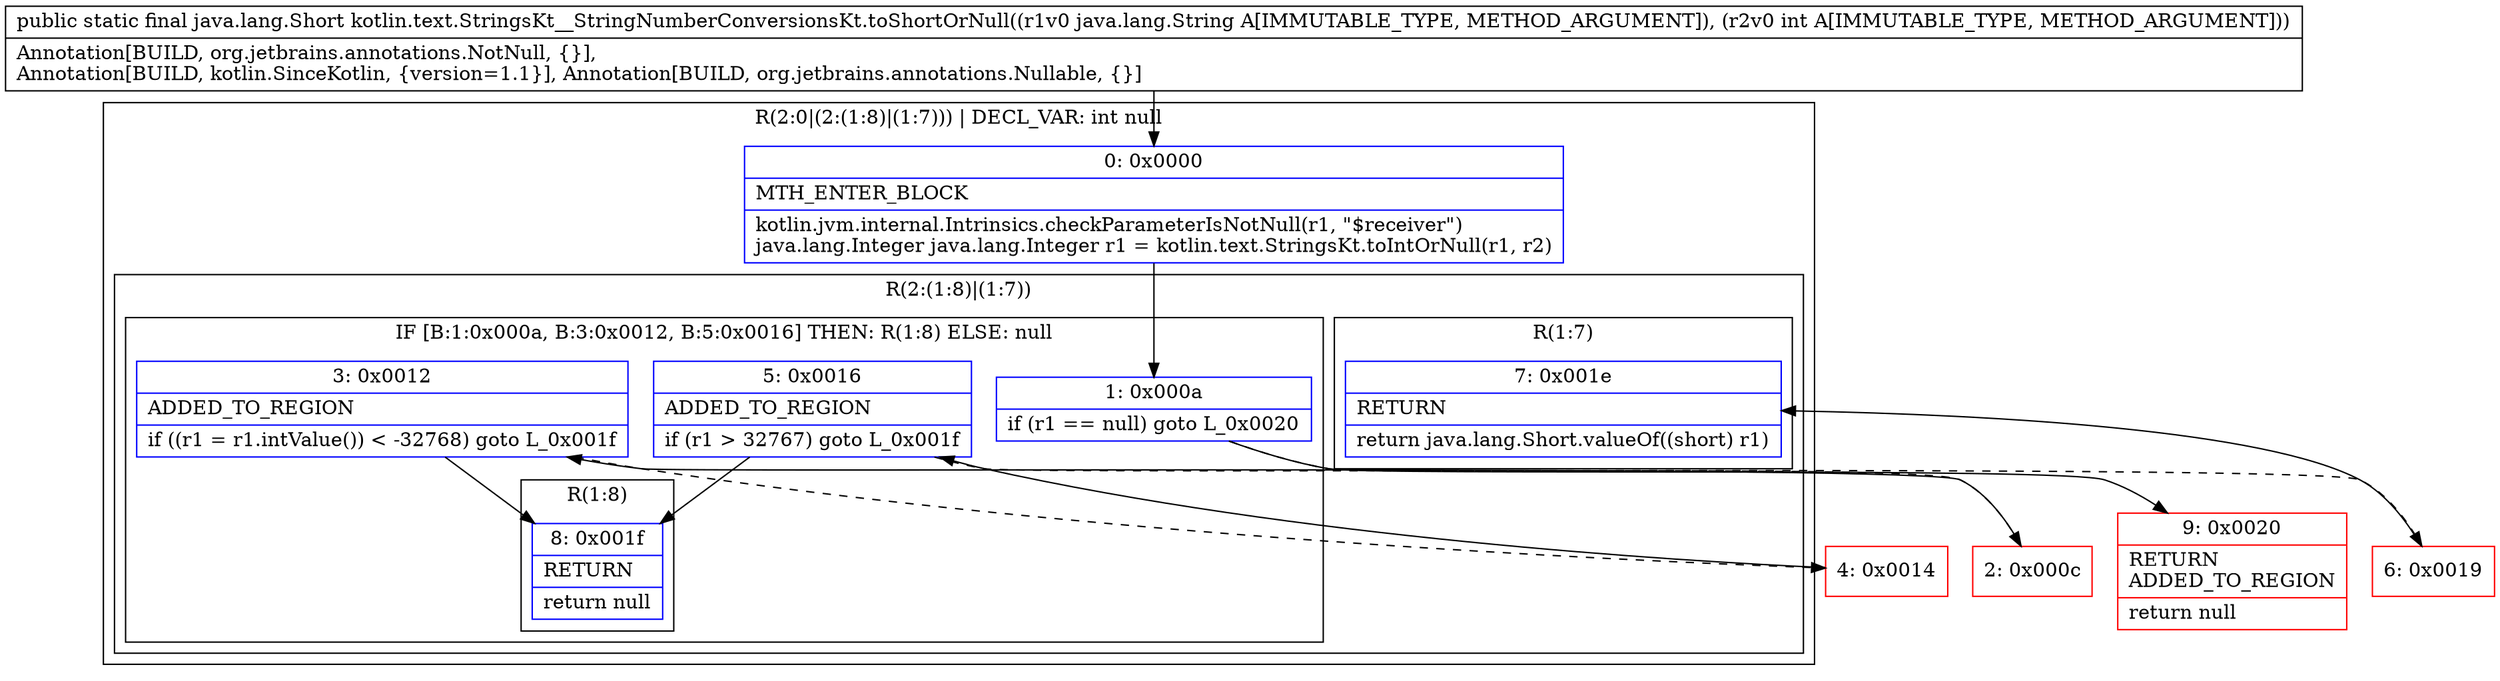 digraph "CFG forkotlin.text.StringsKt__StringNumberConversionsKt.toShortOrNull(Ljava\/lang\/String;I)Ljava\/lang\/Short;" {
subgraph cluster_Region_1311951502 {
label = "R(2:0|(2:(1:8)|(1:7))) | DECL_VAR: int null\l";
node [shape=record,color=blue];
Node_0 [shape=record,label="{0\:\ 0x0000|MTH_ENTER_BLOCK\l|kotlin.jvm.internal.Intrinsics.checkParameterIsNotNull(r1, \"$receiver\")\ljava.lang.Integer java.lang.Integer r1 = kotlin.text.StringsKt.toIntOrNull(r1, r2)\l}"];
subgraph cluster_Region_820931143 {
label = "R(2:(1:8)|(1:7))";
node [shape=record,color=blue];
subgraph cluster_IfRegion_222805639 {
label = "IF [B:1:0x000a, B:3:0x0012, B:5:0x0016] THEN: R(1:8) ELSE: null";
node [shape=record,color=blue];
Node_1 [shape=record,label="{1\:\ 0x000a|if (r1 == null) goto L_0x0020\l}"];
Node_3 [shape=record,label="{3\:\ 0x0012|ADDED_TO_REGION\l|if ((r1 = r1.intValue()) \< \-32768) goto L_0x001f\l}"];
Node_5 [shape=record,label="{5\:\ 0x0016|ADDED_TO_REGION\l|if (r1 \> 32767) goto L_0x001f\l}"];
subgraph cluster_Region_349943729 {
label = "R(1:8)";
node [shape=record,color=blue];
Node_8 [shape=record,label="{8\:\ 0x001f|RETURN\l|return null\l}"];
}
}
subgraph cluster_Region_2106954309 {
label = "R(1:7)";
node [shape=record,color=blue];
Node_7 [shape=record,label="{7\:\ 0x001e|RETURN\l|return java.lang.Short.valueOf((short) r1)\l}"];
}
}
}
Node_2 [shape=record,color=red,label="{2\:\ 0x000c}"];
Node_4 [shape=record,color=red,label="{4\:\ 0x0014}"];
Node_6 [shape=record,color=red,label="{6\:\ 0x0019}"];
Node_9 [shape=record,color=red,label="{9\:\ 0x0020|RETURN\lADDED_TO_REGION\l|return null\l}"];
MethodNode[shape=record,label="{public static final java.lang.Short kotlin.text.StringsKt__StringNumberConversionsKt.toShortOrNull((r1v0 java.lang.String A[IMMUTABLE_TYPE, METHOD_ARGUMENT]), (r2v0 int A[IMMUTABLE_TYPE, METHOD_ARGUMENT]))  | Annotation[BUILD, org.jetbrains.annotations.NotNull, \{\}], \lAnnotation[BUILD, kotlin.SinceKotlin, \{version=1.1\}], Annotation[BUILD, org.jetbrains.annotations.Nullable, \{\}]\l}"];
MethodNode -> Node_0;
Node_0 -> Node_1;
Node_1 -> Node_2[style=dashed];
Node_1 -> Node_9;
Node_3 -> Node_4[style=dashed];
Node_3 -> Node_8;
Node_5 -> Node_6[style=dashed];
Node_5 -> Node_8;
Node_2 -> Node_3;
Node_4 -> Node_5;
Node_6 -> Node_7;
}

